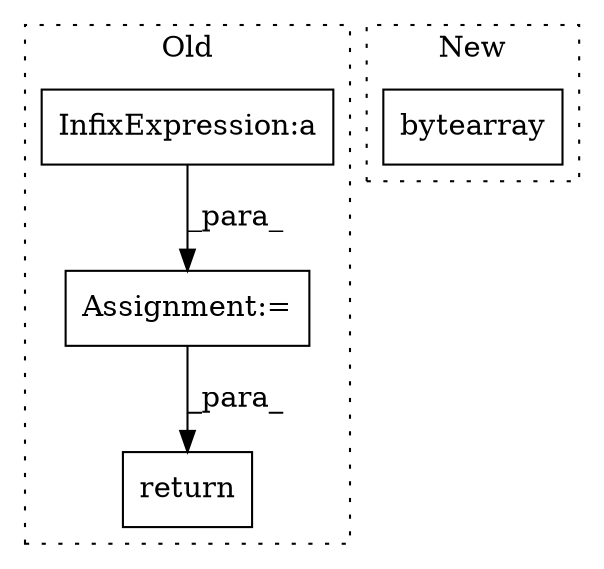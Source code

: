 digraph G {
subgraph cluster0 {
1 [label="return" a="41" s="3777" l="7" shape="box"];
3 [label="Assignment:=" a="7" s="3729" l="1" shape="box"];
4 [label="InfixExpression:a" a="27" s="3384" l="3" shape="box"];
label = "Old";
style="dotted";
}
subgraph cluster1 {
2 [label="bytearray" a="32" s="4969,5015" l="10,1" shape="box"];
label = "New";
style="dotted";
}
3 -> 1 [label="_para_"];
4 -> 3 [label="_para_"];
}